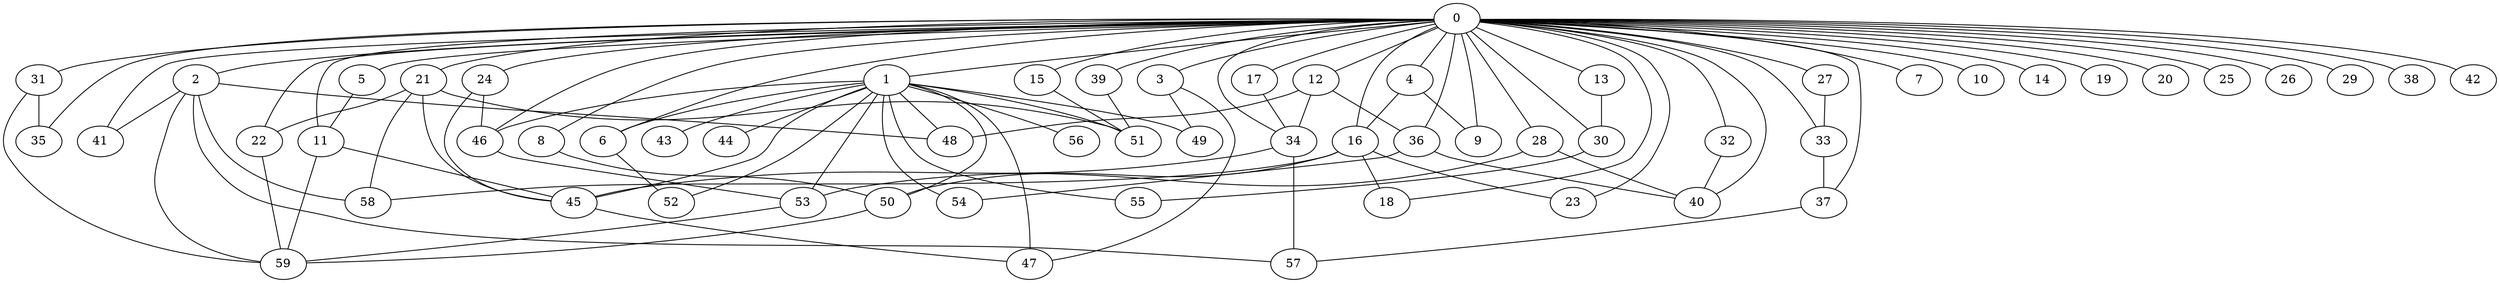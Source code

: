 
graph graphname {
    0 -- 1
0 -- 2
0 -- 3
0 -- 4
0 -- 5
0 -- 6
0 -- 7
0 -- 8
0 -- 9
0 -- 10
0 -- 11
0 -- 12
0 -- 13
0 -- 14
0 -- 15
0 -- 16
0 -- 17
0 -- 18
0 -- 19
0 -- 20
0 -- 21
0 -- 22
0 -- 23
0 -- 24
0 -- 25
0 -- 26
0 -- 27
0 -- 28
0 -- 29
0 -- 30
0 -- 31
0 -- 32
0 -- 33
0 -- 34
0 -- 35
0 -- 36
0 -- 37
0 -- 38
0 -- 39
0 -- 40
0 -- 41
0 -- 42
0 -- 46
1 -- 43
1 -- 44
1 -- 45
1 -- 46
1 -- 47
1 -- 48
1 -- 49
1 -- 50
1 -- 51
1 -- 52
1 -- 53
1 -- 54
1 -- 55
1 -- 56
1 -- 6
2 -- 57
2 -- 58
2 -- 59
2 -- 41
2 -- 48
3 -- 47
3 -- 49
4 -- 9
4 -- 16
5 -- 11
6 -- 52
8 -- 50
11 -- 59
11 -- 45
12 -- 36
12 -- 48
12 -- 34
13 -- 30
15 -- 51
16 -- 50
16 -- 58
16 -- 23
16 -- 18
17 -- 34
21 -- 45
21 -- 51
21 -- 58
21 -- 22
22 -- 59
24 -- 46
24 -- 45
27 -- 33
28 -- 40
28 -- 53
30 -- 55
31 -- 35
31 -- 59
32 -- 40
33 -- 37
34 -- 57
34 -- 45
36 -- 40
36 -- 54
37 -- 57
39 -- 51
45 -- 47
46 -- 53
50 -- 59
53 -- 59

}

